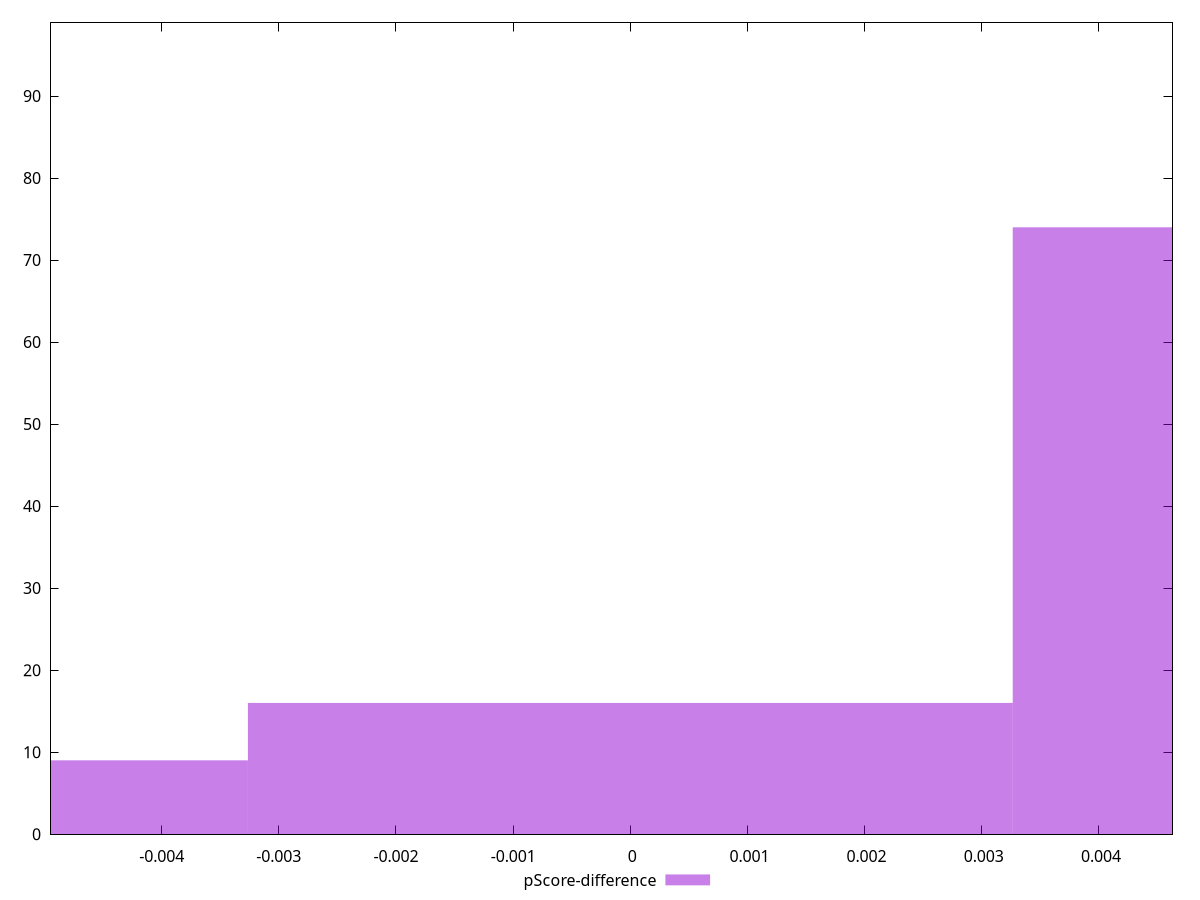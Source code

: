 reset

$pScoreDifference <<EOF
0.006527988319229469 74
0 16
-0.006527988319229469 9
EOF

set key outside below
set boxwidth 0.006527988319229469
set xrange [-0.004953082929993469:0.004627827094099202]
set yrange [0:99]
set trange [0:99]
set style fill transparent solid 0.5 noborder
set terminal svg size 640, 490 enhanced background rgb 'white'
set output "reports/report_00027_2021-02-24T12-40-31.850Z/uses-long-cache-ttl/samples/card/pScore-difference/histogram.svg"

plot $pScoreDifference title "pScore-difference" with boxes

reset
